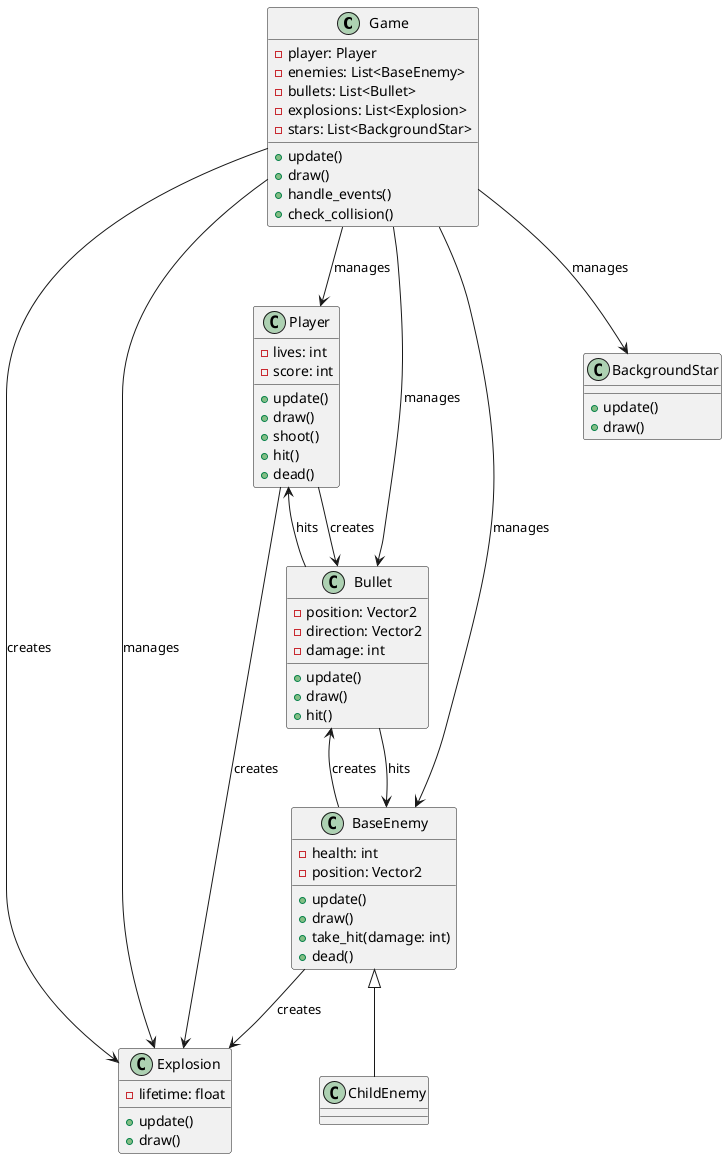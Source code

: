@startuml StarWarship
class Game {
  +update()
  +draw()
  +handle_events()
  +check_collision()
  -player: Player
  -enemies: List<BaseEnemy>
  -bullets: List<Bullet>
  -explosions: List<Explosion>
  -stars: List<BackgroundStar>
}

class Player {
  +update()
  +draw()
  +shoot()
  +hit()
  +dead()
  -lives: int
  -score: int
}

class Bullet {
  +update()
  +draw()
  +hit()
  -position: Vector2
  -direction: Vector2
  -damage: int
}

class BaseEnemy {
  +update()
  +draw()
  +take_hit(damage: int)
  +dead()
  -health: int
  -position: Vector2
}

class Explosion {
  +update()
  +draw()
  -lifetime: float
}

class BackgroundStar {
  +update()
  +draw()
}

Game --> Player : manages
Game --> Bullet : manages
Game --> BaseEnemy : manages
Game --> Explosion : manages
Game --> BackgroundStar : manages

Player --> Bullet : creates
Bullet --> BaseEnemy : hits
BaseEnemy --> Explosion : creates
BaseEnemy --> Bullet : creates
Bullet --> Player : hits
Player --> Explosion : creates
Game --> Explosion : creates

BaseEnemy <|-- ChildEnemy
@enduml
